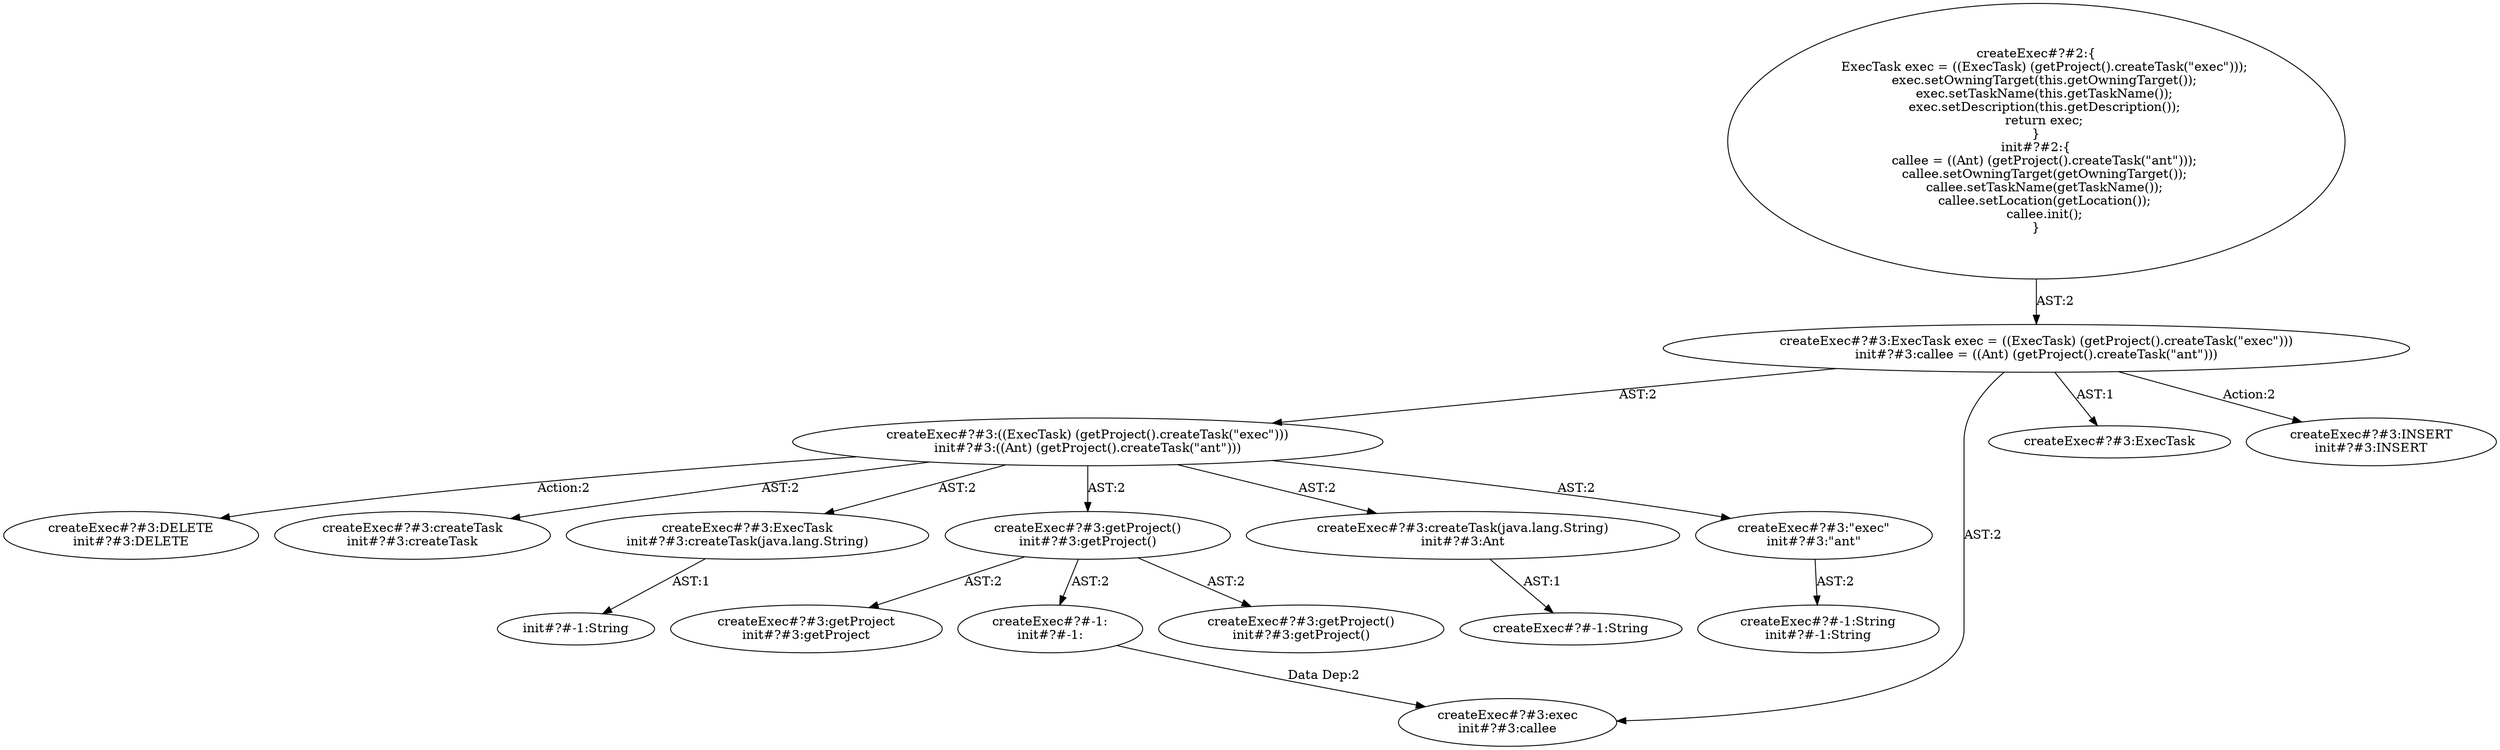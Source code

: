 digraph "Pattern" {
0 [label="createExec#?#3:DELETE
init#?#3:DELETE" shape=ellipse]
1 [label="createExec#?#3:((ExecTask) (getProject().createTask(\"exec\")))
init#?#3:((Ant) (getProject().createTask(\"ant\")))" shape=ellipse]
2 [label="createExec#?#3:ExecTask exec = ((ExecTask) (getProject().createTask(\"exec\")))
init#?#3:callee = ((Ant) (getProject().createTask(\"ant\")))" shape=ellipse]
3 [label="createExec#?#2:\{
    ExecTask exec = ((ExecTask) (getProject().createTask(\"exec\")));
    exec.setOwningTarget(this.getOwningTarget());
    exec.setTaskName(this.getTaskName());
    exec.setDescription(this.getDescription());
    return exec;
\}
init#?#2:\{
    callee = ((Ant) (getProject().createTask(\"ant\")));
    callee.setOwningTarget(getOwningTarget());
    callee.setTaskName(getTaskName());
    callee.setLocation(getLocation());
    callee.init();
\}" shape=ellipse]
4 [label="createExec#?#3:exec
init#?#3:callee" shape=ellipse]
5 [label="createExec#?#3:ExecTask" shape=ellipse]
6 [label="createExec#?#3:INSERT
init#?#3:INSERT" shape=ellipse]
7 [label="createExec#?#3:createTask
init#?#3:createTask" shape=ellipse]
8 [label="createExec#?#3:ExecTask
init#?#3:createTask(java.lang.String)" shape=ellipse]
9 [label="createExec#?#3:getProject()
init#?#3:getProject()" shape=ellipse]
10 [label="createExec#?#3:getProject
init#?#3:getProject" shape=ellipse]
11 [label="createExec#?#-1:
init#?#-1:" shape=ellipse]
12 [label="createExec#?#3:getProject()
init#?#3:getProject()" shape=ellipse]
13 [label="createExec#?#3:createTask(java.lang.String)
init#?#3:Ant" shape=ellipse]
14 [label="createExec#?#-1:String" shape=ellipse]
15 [label="createExec#?#3:\"exec\"
init#?#3:\"ant\"" shape=ellipse]
16 [label="createExec#?#-1:String
init#?#-1:String" shape=ellipse]
17 [label="init#?#-1:String" shape=ellipse]
1 -> 0 [label="Action:2"];
1 -> 7 [label="AST:2"];
1 -> 8 [label="AST:2"];
1 -> 9 [label="AST:2"];
1 -> 13 [label="AST:2"];
1 -> 15 [label="AST:2"];
2 -> 1 [label="AST:2"];
2 -> 4 [label="AST:2"];
2 -> 5 [label="AST:1"];
2 -> 6 [label="Action:2"];
3 -> 2 [label="AST:2"];
8 -> 17 [label="AST:1"];
9 -> 10 [label="AST:2"];
9 -> 11 [label="AST:2"];
9 -> 12 [label="AST:2"];
11 -> 4 [label="Data Dep:2"];
13 -> 14 [label="AST:1"];
15 -> 16 [label="AST:2"];
}